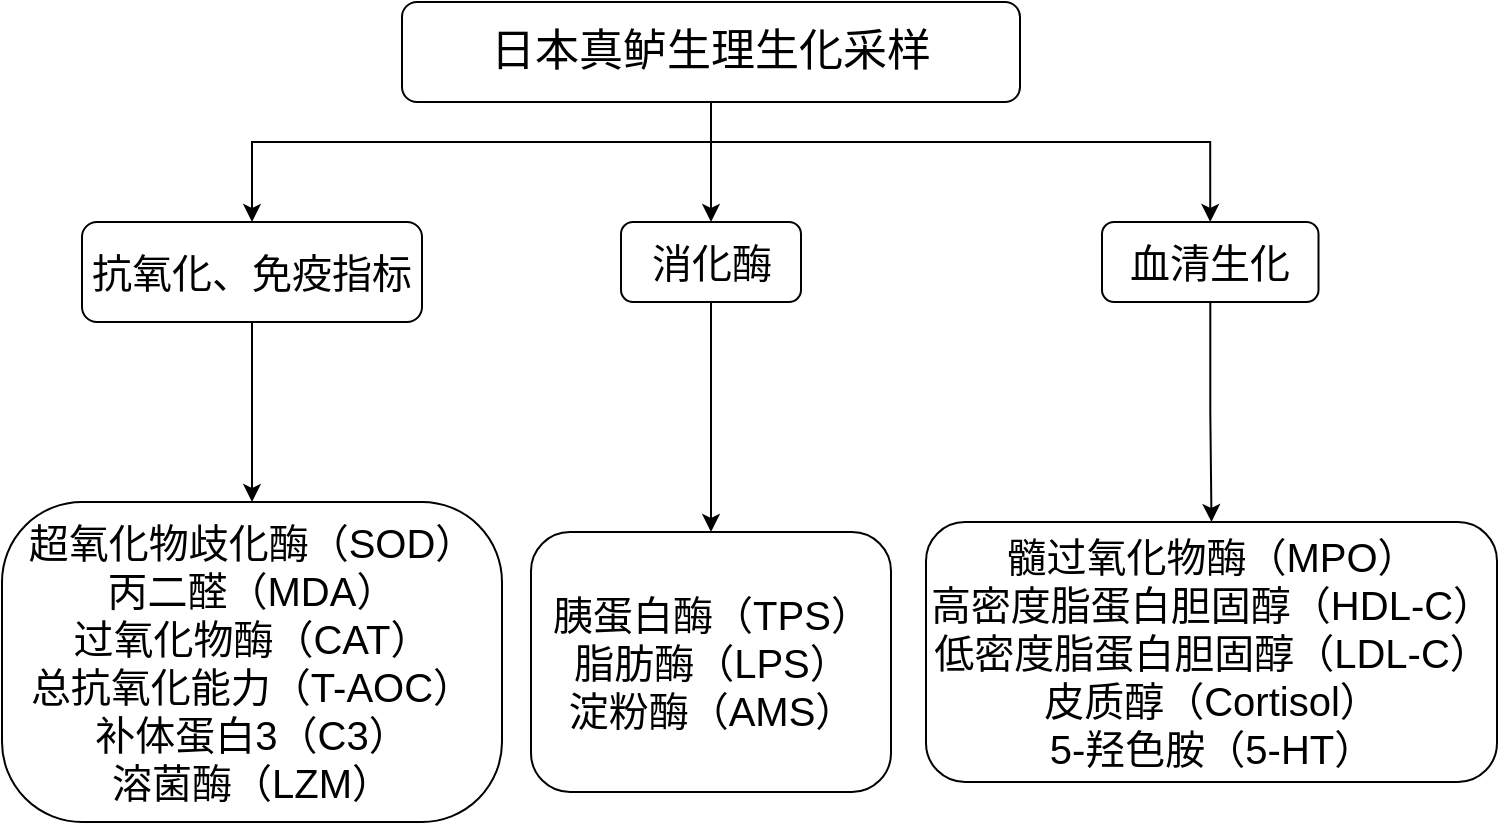 <mxfile version="20.6.0" type="github">
  <diagram id="Z3HMZwm4Lf5aDZytDULp" name="第 1 页">
    <mxGraphModel dx="1162" dy="634" grid="1" gridSize="10" guides="1" tooltips="1" connect="1" arrows="1" fold="1" page="1" pageScale="1" pageWidth="827" pageHeight="1169" math="0" shadow="0">
      <root>
        <mxCell id="0" />
        <mxCell id="1" parent="0" />
        <mxCell id="DoKRRUxcZiNmBHX9YYFx-1" style="edgeStyle=orthogonalEdgeStyle;rounded=0;orthogonalLoop=1;jettySize=auto;html=1;entryX=0.5;entryY=0;entryDx=0;entryDy=0;" edge="1" parent="1" source="DoKRRUxcZiNmBHX9YYFx-4" target="DoKRRUxcZiNmBHX9YYFx-6">
          <mxGeometry relative="1" as="geometry">
            <Array as="points">
              <mxPoint x="435" y="80" />
              <mxPoint x="205" y="80" />
            </Array>
          </mxGeometry>
        </mxCell>
        <mxCell id="DoKRRUxcZiNmBHX9YYFx-2" style="edgeStyle=orthogonalEdgeStyle;rounded=0;orthogonalLoop=1;jettySize=auto;html=1;entryX=0.5;entryY=0;entryDx=0;entryDy=0;" edge="1" parent="1" source="DoKRRUxcZiNmBHX9YYFx-4" target="DoKRRUxcZiNmBHX9YYFx-8">
          <mxGeometry relative="1" as="geometry" />
        </mxCell>
        <mxCell id="DoKRRUxcZiNmBHX9YYFx-3" style="edgeStyle=orthogonalEdgeStyle;rounded=0;orthogonalLoop=1;jettySize=auto;html=1;entryX=0.5;entryY=0;entryDx=0;entryDy=0;" edge="1" parent="1" source="DoKRRUxcZiNmBHX9YYFx-4" target="DoKRRUxcZiNmBHX9YYFx-10">
          <mxGeometry relative="1" as="geometry">
            <Array as="points">
              <mxPoint x="435" y="80" />
              <mxPoint x="684" y="80" />
            </Array>
          </mxGeometry>
        </mxCell>
        <mxCell id="DoKRRUxcZiNmBHX9YYFx-4" value="日本真鲈生理生化采样" style="rounded=1;whiteSpace=wrap;html=1;fontSize=22;" vertex="1" parent="1">
          <mxGeometry x="280" y="10" width="309" height="50" as="geometry" />
        </mxCell>
        <mxCell id="DoKRRUxcZiNmBHX9YYFx-5" style="edgeStyle=orthogonalEdgeStyle;rounded=0;orthogonalLoop=1;jettySize=auto;html=1;entryX=0.5;entryY=0;entryDx=0;entryDy=0;fontSize=20;" edge="1" parent="1" source="DoKRRUxcZiNmBHX9YYFx-6" target="DoKRRUxcZiNmBHX9YYFx-11">
          <mxGeometry relative="1" as="geometry" />
        </mxCell>
        <mxCell id="DoKRRUxcZiNmBHX9YYFx-6" value="抗氧化、免疫指标" style="rounded=1;whiteSpace=wrap;html=1;fontSize=20;align=center;" vertex="1" parent="1">
          <mxGeometry x="120" y="120" width="170" height="50" as="geometry" />
        </mxCell>
        <mxCell id="DoKRRUxcZiNmBHX9YYFx-7" style="edgeStyle=orthogonalEdgeStyle;rounded=0;orthogonalLoop=1;jettySize=auto;html=1;fontSize=20;" edge="1" parent="1" source="DoKRRUxcZiNmBHX9YYFx-8" target="DoKRRUxcZiNmBHX9YYFx-12">
          <mxGeometry relative="1" as="geometry" />
        </mxCell>
        <mxCell id="DoKRRUxcZiNmBHX9YYFx-8" value="消化酶" style="rounded=1;whiteSpace=wrap;html=1;fontSize=20;align=center;" vertex="1" parent="1">
          <mxGeometry x="389.5" y="120" width="90" height="40" as="geometry" />
        </mxCell>
        <mxCell id="DoKRRUxcZiNmBHX9YYFx-9" style="edgeStyle=orthogonalEdgeStyle;rounded=0;orthogonalLoop=1;jettySize=auto;html=1;fontSize=20;" edge="1" parent="1" source="DoKRRUxcZiNmBHX9YYFx-10" target="DoKRRUxcZiNmBHX9YYFx-13">
          <mxGeometry relative="1" as="geometry" />
        </mxCell>
        <mxCell id="DoKRRUxcZiNmBHX9YYFx-10" value="血清生化" style="rounded=1;whiteSpace=wrap;html=1;fontSize=20;align=center;" vertex="1" parent="1">
          <mxGeometry x="630" y="120" width="108.25" height="40" as="geometry" />
        </mxCell>
        <mxCell id="DoKRRUxcZiNmBHX9YYFx-11" value="超氧化物歧化酶（SOD）&lt;br&gt;丙二醛（MDA）&lt;br&gt;过氧化物酶（CAT）&lt;br&gt;总抗氧化能力（T-AOC）&lt;br&gt;补体蛋白3（C3）&lt;br&gt;溶菌酶（LZM）" style="rounded=1;whiteSpace=wrap;html=1;fontSize=20;align=center;arcSize=25;" vertex="1" parent="1">
          <mxGeometry x="80" y="260" width="250" height="160" as="geometry" />
        </mxCell>
        <mxCell id="DoKRRUxcZiNmBHX9YYFx-12" value="胰蛋白酶（TPS）&lt;br&gt;脂肪酶（LPS）&lt;br&gt;淀粉酶（AMS）" style="rounded=1;whiteSpace=wrap;html=1;fontSize=20;align=center;" vertex="1" parent="1">
          <mxGeometry x="344.5" y="275" width="180" height="130" as="geometry" />
        </mxCell>
        <mxCell id="DoKRRUxcZiNmBHX9YYFx-13" value="髓过氧化物酶（MPO）&lt;br&gt;高密度脂蛋白胆固醇（HDL-C）&lt;br&gt;低密度脂蛋白胆固醇（LDL-C）&lt;br&gt;皮质醇（Cortisol）&lt;br&gt;5-羟色胺（5-HT）" style="rounded=1;whiteSpace=wrap;html=1;fontSize=20;align=center;" vertex="1" parent="1">
          <mxGeometry x="542" y="270" width="285.5" height="130" as="geometry" />
        </mxCell>
      </root>
    </mxGraphModel>
  </diagram>
</mxfile>
